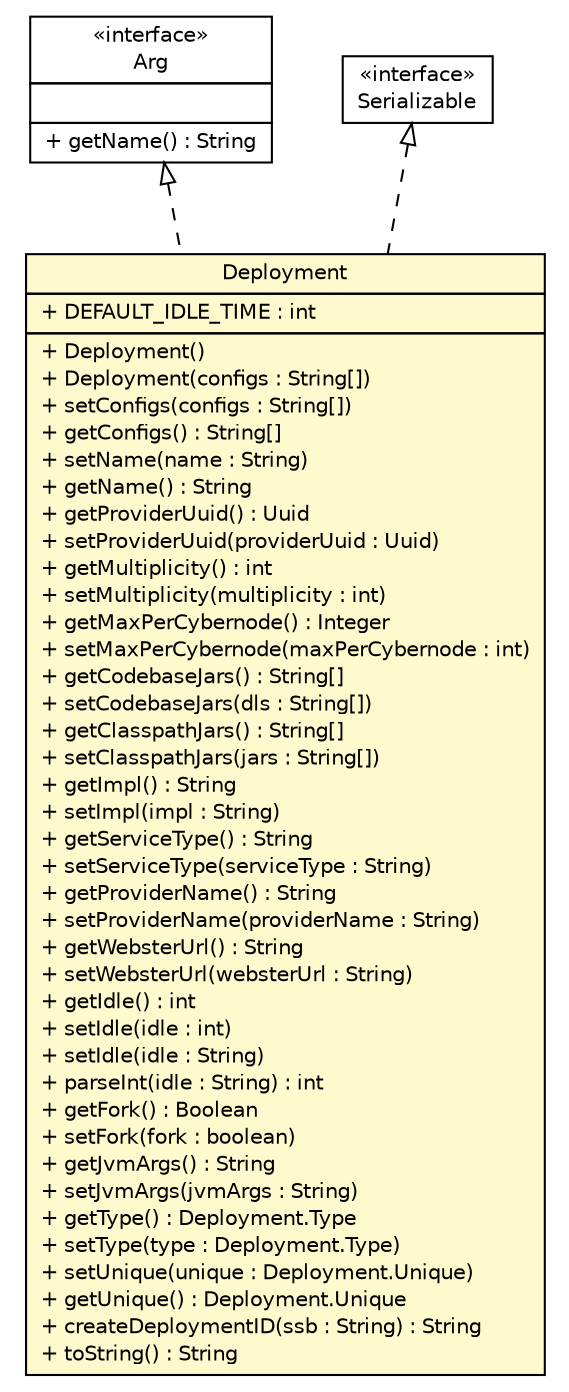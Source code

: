 #!/usr/local/bin/dot
#
# Class diagram 
# Generated by UMLGraph version R5_6 (http://www.umlgraph.org/)
#

digraph G {
	edge [fontname="Helvetica",fontsize=10,labelfontname="Helvetica",labelfontsize=10];
	node [fontname="Helvetica",fontsize=10,shape=plaintext];
	nodesep=0.25;
	ranksep=0.5;
	// sorcer.core.deploy.Deployment
	c165434 [label=<<table title="sorcer.core.deploy.Deployment" border="0" cellborder="1" cellspacing="0" cellpadding="2" port="p" bgcolor="lemonChiffon" href="./Deployment.html">
		<tr><td><table border="0" cellspacing="0" cellpadding="1">
<tr><td align="center" balign="center"> Deployment </td></tr>
		</table></td></tr>
		<tr><td><table border="0" cellspacing="0" cellpadding="1">
<tr><td align="left" balign="left"> + DEFAULT_IDLE_TIME : int </td></tr>
		</table></td></tr>
		<tr><td><table border="0" cellspacing="0" cellpadding="1">
<tr><td align="left" balign="left"> + Deployment() </td></tr>
<tr><td align="left" balign="left"> + Deployment(configs : String[]) </td></tr>
<tr><td align="left" balign="left"> + setConfigs(configs : String[]) </td></tr>
<tr><td align="left" balign="left"> + getConfigs() : String[] </td></tr>
<tr><td align="left" balign="left"> + setName(name : String) </td></tr>
<tr><td align="left" balign="left"> + getName() : String </td></tr>
<tr><td align="left" balign="left"> + getProviderUuid() : Uuid </td></tr>
<tr><td align="left" balign="left"> + setProviderUuid(providerUuid : Uuid) </td></tr>
<tr><td align="left" balign="left"> + getMultiplicity() : int </td></tr>
<tr><td align="left" balign="left"> + setMultiplicity(multiplicity : int) </td></tr>
<tr><td align="left" balign="left"> + getMaxPerCybernode() : Integer </td></tr>
<tr><td align="left" balign="left"> + setMaxPerCybernode(maxPerCybernode : int) </td></tr>
<tr><td align="left" balign="left"> + getCodebaseJars() : String[] </td></tr>
<tr><td align="left" balign="left"> + setCodebaseJars(dls : String[]) </td></tr>
<tr><td align="left" balign="left"> + getClasspathJars() : String[] </td></tr>
<tr><td align="left" balign="left"> + setClasspathJars(jars : String[]) </td></tr>
<tr><td align="left" balign="left"> + getImpl() : String </td></tr>
<tr><td align="left" balign="left"> + setImpl(impl : String) </td></tr>
<tr><td align="left" balign="left"> + getServiceType() : String </td></tr>
<tr><td align="left" balign="left"> + setServiceType(serviceType : String) </td></tr>
<tr><td align="left" balign="left"> + getProviderName() : String </td></tr>
<tr><td align="left" balign="left"> + setProviderName(providerName : String) </td></tr>
<tr><td align="left" balign="left"> + getWebsterUrl() : String </td></tr>
<tr><td align="left" balign="left"> + setWebsterUrl(websterUrl : String) </td></tr>
<tr><td align="left" balign="left"> + getIdle() : int </td></tr>
<tr><td align="left" balign="left"> + setIdle(idle : int) </td></tr>
<tr><td align="left" balign="left"> + setIdle(idle : String) </td></tr>
<tr><td align="left" balign="left"> + parseInt(idle : String) : int </td></tr>
<tr><td align="left" balign="left"> + getFork() : Boolean </td></tr>
<tr><td align="left" balign="left"> + setFork(fork : boolean) </td></tr>
<tr><td align="left" balign="left"> + getJvmArgs() : String </td></tr>
<tr><td align="left" balign="left"> + setJvmArgs(jvmArgs : String) </td></tr>
<tr><td align="left" balign="left"> + getType() : Deployment.Type </td></tr>
<tr><td align="left" balign="left"> + setType(type : Deployment.Type) </td></tr>
<tr><td align="left" balign="left"> + setUnique(unique : Deployment.Unique) </td></tr>
<tr><td align="left" balign="left"> + getUnique() : Deployment.Unique </td></tr>
<tr><td align="left" balign="left"> + createDeploymentID(ssb : String) : String </td></tr>
<tr><td align="left" balign="left"> + toString() : String </td></tr>
		</table></td></tr>
		</table>>, URL="./Deployment.html", fontname="Helvetica", fontcolor="black", fontsize=10.0];
	// sorcer.service.Arg
	c165509 [label=<<table title="sorcer.service.Arg" border="0" cellborder="1" cellspacing="0" cellpadding="2" port="p" href="../../service/Arg.html">
		<tr><td><table border="0" cellspacing="0" cellpadding="1">
<tr><td align="center" balign="center"> &#171;interface&#187; </td></tr>
<tr><td align="center" balign="center"> Arg </td></tr>
		</table></td></tr>
		<tr><td><table border="0" cellspacing="0" cellpadding="1">
<tr><td align="left" balign="left">  </td></tr>
		</table></td></tr>
		<tr><td><table border="0" cellspacing="0" cellpadding="1">
<tr><td align="left" balign="left"> + getName() : String </td></tr>
		</table></td></tr>
		</table>>, URL="../../service/Arg.html", fontname="Helvetica", fontcolor="black", fontsize=10.0];
	//sorcer.core.deploy.Deployment implements sorcer.service.Arg
	c165509:p -> c165434:p [dir=back,arrowtail=empty,style=dashed];
	//sorcer.core.deploy.Deployment implements java.io.Serializable
	c165902:p -> c165434:p [dir=back,arrowtail=empty,style=dashed];
	// java.io.Serializable
	c165902 [label=<<table title="java.io.Serializable" border="0" cellborder="1" cellspacing="0" cellpadding="2" port="p" href="http://docs.oracle.com/javase/7/docs/api/java/io/Serializable.html">
		<tr><td><table border="0" cellspacing="0" cellpadding="1">
<tr><td align="center" balign="center"> &#171;interface&#187; </td></tr>
<tr><td align="center" balign="center"> Serializable </td></tr>
		</table></td></tr>
		</table>>, URL="http://docs.oracle.com/javase/7/docs/api/java/io/Serializable.html", fontname="Helvetica", fontcolor="black", fontsize=10.0];
}

